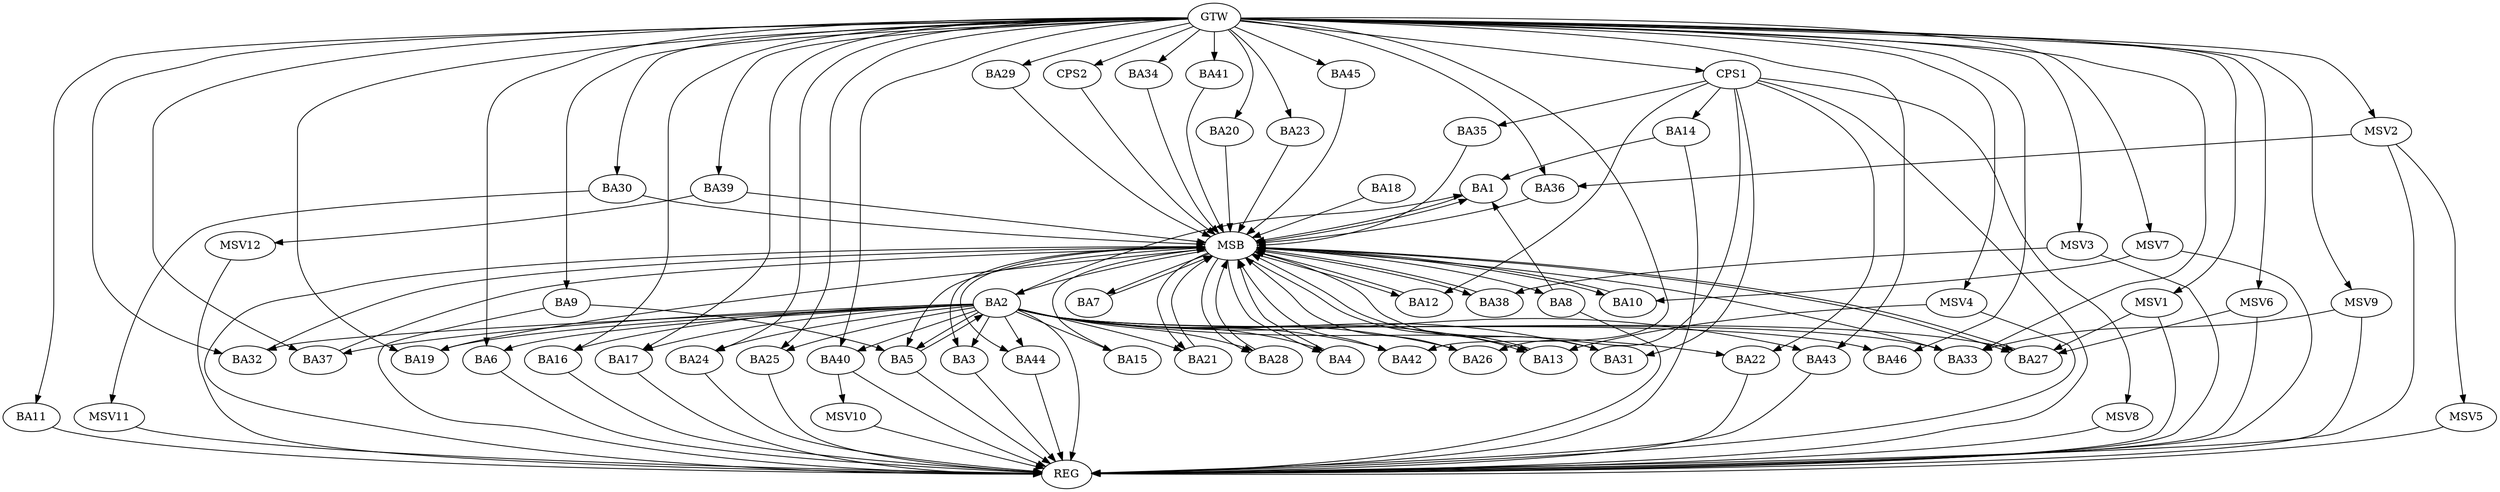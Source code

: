 strict digraph G {
  BA1 [ label="BA1" ];
  BA2 [ label="BA2" ];
  BA3 [ label="BA3" ];
  BA4 [ label="BA4" ];
  BA5 [ label="BA5" ];
  BA6 [ label="BA6" ];
  BA7 [ label="BA7" ];
  BA8 [ label="BA8" ];
  BA9 [ label="BA9" ];
  BA10 [ label="BA10" ];
  BA11 [ label="BA11" ];
  BA12 [ label="BA12" ];
  BA13 [ label="BA13" ];
  BA14 [ label="BA14" ];
  BA15 [ label="BA15" ];
  BA16 [ label="BA16" ];
  BA17 [ label="BA17" ];
  BA18 [ label="BA18" ];
  BA19 [ label="BA19" ];
  BA20 [ label="BA20" ];
  BA21 [ label="BA21" ];
  BA22 [ label="BA22" ];
  BA23 [ label="BA23" ];
  BA24 [ label="BA24" ];
  BA25 [ label="BA25" ];
  BA26 [ label="BA26" ];
  BA27 [ label="BA27" ];
  BA28 [ label="BA28" ];
  BA29 [ label="BA29" ];
  BA30 [ label="BA30" ];
  BA31 [ label="BA31" ];
  BA32 [ label="BA32" ];
  BA33 [ label="BA33" ];
  BA34 [ label="BA34" ];
  BA35 [ label="BA35" ];
  BA36 [ label="BA36" ];
  BA37 [ label="BA37" ];
  BA38 [ label="BA38" ];
  BA39 [ label="BA39" ];
  BA40 [ label="BA40" ];
  BA41 [ label="BA41" ];
  BA42 [ label="BA42" ];
  BA43 [ label="BA43" ];
  BA44 [ label="BA44" ];
  BA45 [ label="BA45" ];
  BA46 [ label="BA46" ];
  CPS1 [ label="CPS1" ];
  CPS2 [ label="CPS2" ];
  GTW [ label="GTW" ];
  REG [ label="REG" ];
  MSB [ label="MSB" ];
  MSV1 [ label="MSV1" ];
  MSV2 [ label="MSV2" ];
  MSV3 [ label="MSV3" ];
  MSV4 [ label="MSV4" ];
  MSV5 [ label="MSV5" ];
  MSV6 [ label="MSV6" ];
  MSV7 [ label="MSV7" ];
  MSV8 [ label="MSV8" ];
  MSV9 [ label="MSV9" ];
  MSV10 [ label="MSV10" ];
  MSV11 [ label="MSV11" ];
  MSV12 [ label="MSV12" ];
  BA2 -> BA1;
  BA5 -> BA2;
  BA8 -> BA1;
  BA9 -> BA5;
  BA14 -> BA1;
  CPS1 -> BA14;
  CPS1 -> BA31;
  CPS1 -> BA35;
  CPS1 -> BA12;
  CPS1 -> BA22;
  CPS1 -> BA26;
  GTW -> BA6;
  GTW -> BA9;
  GTW -> BA11;
  GTW -> BA16;
  GTW -> BA17;
  GTW -> BA19;
  GTW -> BA20;
  GTW -> BA23;
  GTW -> BA24;
  GTW -> BA25;
  GTW -> BA29;
  GTW -> BA30;
  GTW -> BA32;
  GTW -> BA33;
  GTW -> BA34;
  GTW -> BA36;
  GTW -> BA37;
  GTW -> BA39;
  GTW -> BA40;
  GTW -> BA41;
  GTW -> BA42;
  GTW -> BA43;
  GTW -> BA45;
  GTW -> BA46;
  GTW -> CPS1;
  GTW -> CPS2;
  BA2 -> REG;
  BA3 -> REG;
  BA5 -> REG;
  BA6 -> REG;
  BA8 -> REG;
  BA9 -> REG;
  BA11 -> REG;
  BA14 -> REG;
  BA16 -> REG;
  BA17 -> REG;
  BA22 -> REG;
  BA24 -> REG;
  BA25 -> REG;
  BA40 -> REG;
  BA43 -> REG;
  BA44 -> REG;
  CPS1 -> REG;
  BA1 -> MSB;
  MSB -> BA2;
  MSB -> REG;
  BA4 -> MSB;
  BA7 -> MSB;
  BA10 -> MSB;
  MSB -> BA1;
  BA12 -> MSB;
  MSB -> BA3;
  BA13 -> MSB;
  BA15 -> MSB;
  MSB -> BA8;
  BA18 -> MSB;
  BA19 -> MSB;
  BA20 -> MSB;
  BA21 -> MSB;
  BA23 -> MSB;
  MSB -> BA13;
  BA26 -> MSB;
  BA27 -> MSB;
  MSB -> BA10;
  BA28 -> MSB;
  BA29 -> MSB;
  MSB -> BA28;
  BA30 -> MSB;
  BA31 -> MSB;
  MSB -> BA21;
  BA32 -> MSB;
  MSB -> BA5;
  BA33 -> MSB;
  MSB -> BA12;
  BA34 -> MSB;
  BA35 -> MSB;
  BA36 -> MSB;
  BA37 -> MSB;
  MSB -> BA27;
  BA38 -> MSB;
  BA39 -> MSB;
  BA41 -> MSB;
  BA42 -> MSB;
  MSB -> BA4;
  BA45 -> MSB;
  CPS2 -> MSB;
  MSB -> BA7;
  MSB -> BA38;
  MSB -> BA44;
  BA2 -> BA15;
  BA2 -> BA46;
  BA2 -> BA32;
  BA2 -> BA13;
  BA2 -> BA16;
  BA2 -> BA43;
  BA2 -> BA33;
  BA2 -> BA5;
  BA2 -> BA42;
  BA2 -> BA6;
  BA2 -> BA27;
  BA2 -> BA22;
  BA2 -> BA28;
  BA2 -> BA24;
  BA2 -> BA31;
  BA2 -> BA19;
  BA2 -> BA40;
  BA2 -> BA37;
  BA2 -> BA21;
  BA2 -> BA44;
  BA2 -> BA4;
  BA2 -> BA26;
  BA2 -> BA25;
  BA2 -> BA17;
  BA2 -> BA3;
  MSV1 -> BA27;
  GTW -> MSV1;
  MSV1 -> REG;
  MSV2 -> BA36;
  GTW -> MSV2;
  MSV2 -> REG;
  MSV3 -> BA38;
  GTW -> MSV3;
  MSV3 -> REG;
  MSV4 -> BA13;
  GTW -> MSV4;
  MSV4 -> REG;
  MSV2 -> MSV5;
  MSV5 -> REG;
  MSV6 -> BA27;
  GTW -> MSV6;
  MSV6 -> REG;
  MSV7 -> BA10;
  GTW -> MSV7;
  MSV7 -> REG;
  CPS1 -> MSV8;
  MSV8 -> REG;
  MSV9 -> BA33;
  GTW -> MSV9;
  MSV9 -> REG;
  BA40 -> MSV10;
  MSV10 -> REG;
  BA30 -> MSV11;
  MSV11 -> REG;
  BA39 -> MSV12;
  MSV12 -> REG;
}
